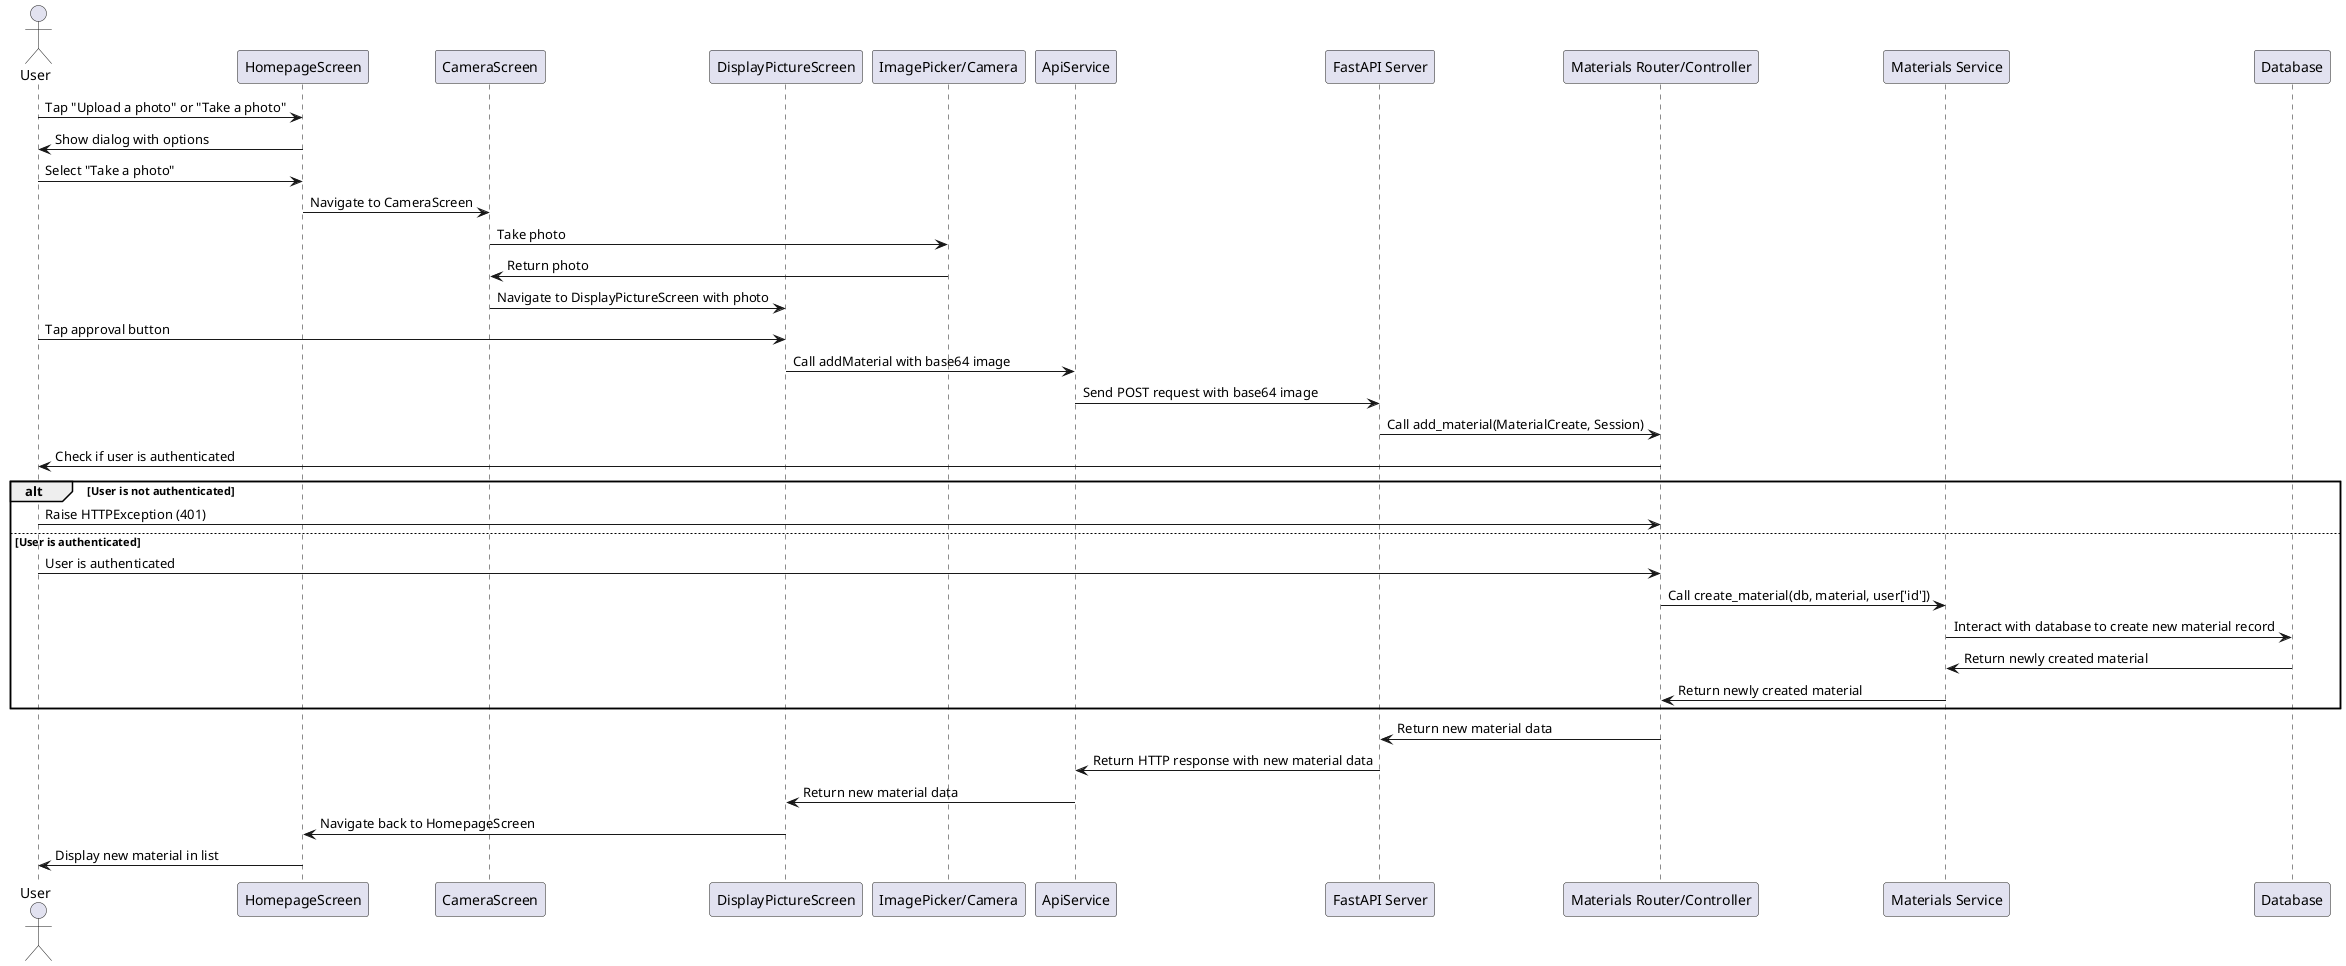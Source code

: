 @startuml
actor User
participant "HomepageScreen" as Homepage
participant "CameraScreen" as Camera
participant "DisplayPictureScreen" as Display
participant "ImagePicker/Camera" as Picker
participant ApiService
participant "FastAPI Server" as Server
participant "Materials Router/Controller" as addFunc
participant "Materials Service" as createFunc
participant Database

User -> Homepage: Tap "Upload a photo" or "Take a photo"
Homepage -> User: Show dialog with options
User -> Homepage: Select "Take a photo"
Homepage -> Camera: Navigate to CameraScreen
Camera -> Picker: Take photo
Picker -> Camera: Return photo
Camera -> Display: Navigate to DisplayPictureScreen with photo
User -> Display: Tap approval button
Display -> ApiService: Call addMaterial with base64 image
ApiService -> Server: Send POST request with base64 image
Server -> addFunc: Call add_material(MaterialCreate, Session)

addFunc -> User: Check if user is authenticated
alt User is not authenticated
    User -> addFunc: Raise HTTPException (401)
else User is authenticated
    User -> addFunc: User is authenticated
    addFunc -> createFunc: Call create_material(db, material, user['id'])
    createFunc -> Database: Interact with database to create new material record
    Database -> createFunc: Return newly created material
    createFunc -> addFunc: Return newly created material
end

addFunc -> Server: Return new material data
Server -> ApiService: Return HTTP response with new material data
ApiService -> Display: Return new material data
Display -> Homepage: Navigate back to HomepageScreen
Homepage -> User: Display new material in list
@enduml